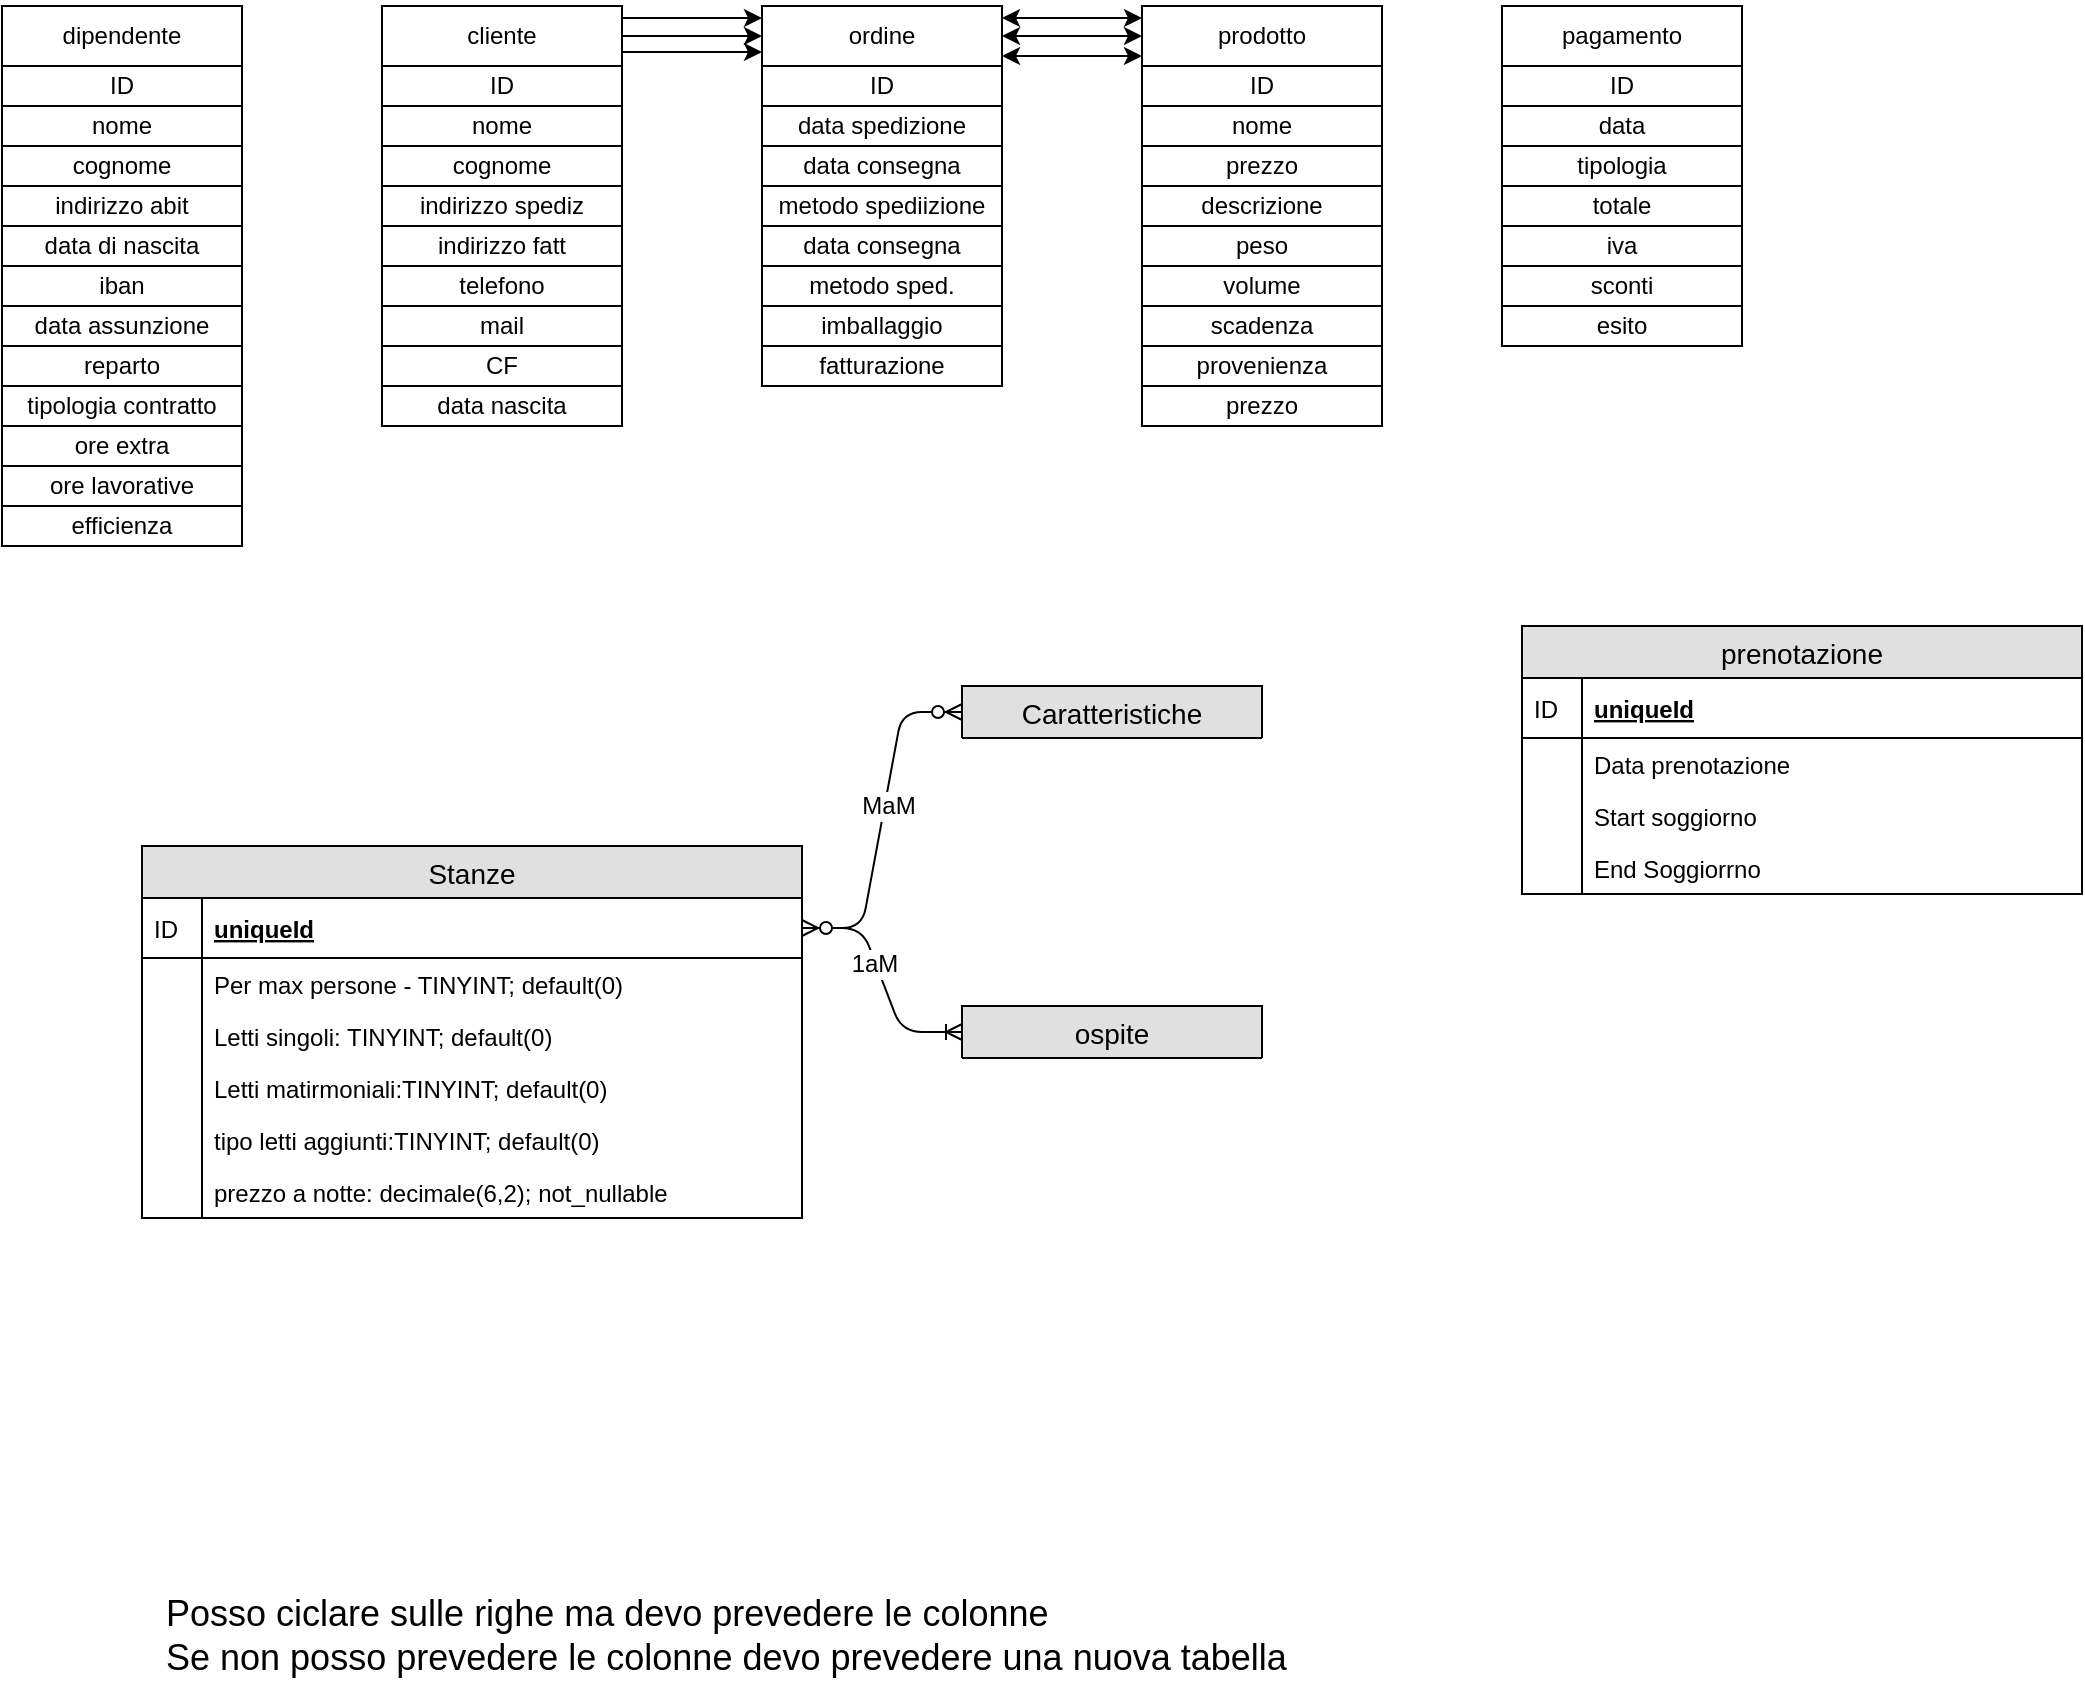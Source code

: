 <mxfile version="12.4.2" type="github" pages="1"><diagram id="B_G7BN0pg-eralU9Y7lQ" name="Page-1"><mxGraphModel dx="1426" dy="837" grid="1" gridSize="10" guides="1" tooltips="1" connect="1" arrows="1" fold="1" page="1" pageScale="1" pageWidth="1920" pageHeight="1200" math="0" shadow="0"><root><mxCell id="0"/><mxCell id="1" parent="0"/><mxCell id="duu10q1DUP-rFCEBtcsj-9" value="dipendente" style="rounded=0;whiteSpace=wrap;html=1;" vertex="1" parent="1"><mxGeometry x="40" y="40" width="120" height="30" as="geometry"/></mxCell><mxCell id="duu10q1DUP-rFCEBtcsj-48" value="ID" style="rounded=0;whiteSpace=wrap;html=1;" vertex="1" parent="1"><mxGeometry x="40" y="70" width="120" height="20" as="geometry"/></mxCell><mxCell id="duu10q1DUP-rFCEBtcsj-49" value="nome" style="rounded=0;whiteSpace=wrap;html=1;" vertex="1" parent="1"><mxGeometry x="40" y="90" width="120" height="20" as="geometry"/></mxCell><mxCell id="duu10q1DUP-rFCEBtcsj-50" value="cognome" style="rounded=0;whiteSpace=wrap;html=1;" vertex="1" parent="1"><mxGeometry x="40" y="110" width="120" height="20" as="geometry"/></mxCell><mxCell id="duu10q1DUP-rFCEBtcsj-51" value="indirizzo abit" style="rounded=0;whiteSpace=wrap;html=1;" vertex="1" parent="1"><mxGeometry x="40" y="130" width="120" height="20" as="geometry"/></mxCell><mxCell id="duu10q1DUP-rFCEBtcsj-54" value="ore extra" style="rounded=0;whiteSpace=wrap;html=1;" vertex="1" parent="1"><mxGeometry x="40" y="250" width="120" height="20" as="geometry"/></mxCell><mxCell id="duu10q1DUP-rFCEBtcsj-55" value="ore lavorative" style="rounded=0;whiteSpace=wrap;html=1;" vertex="1" parent="1"><mxGeometry x="40" y="270" width="120" height="20" as="geometry"/></mxCell><mxCell id="duu10q1DUP-rFCEBtcsj-56" value="data assunzione" style="rounded=0;whiteSpace=wrap;html=1;" vertex="1" parent="1"><mxGeometry x="40" y="190" width="120" height="20" as="geometry"/></mxCell><mxCell id="duu10q1DUP-rFCEBtcsj-58" value="data di nascita" style="rounded=0;whiteSpace=wrap;html=1;" vertex="1" parent="1"><mxGeometry x="40" y="150" width="120" height="20" as="geometry"/></mxCell><mxCell id="duu10q1DUP-rFCEBtcsj-85" value="reparto" style="rounded=0;whiteSpace=wrap;html=1;" vertex="1" parent="1"><mxGeometry x="40" y="210" width="120" height="20" as="geometry"/></mxCell><mxCell id="duu10q1DUP-rFCEBtcsj-86" value="efficienza" style="rounded=0;whiteSpace=wrap;html=1;" vertex="1" parent="1"><mxGeometry x="40" y="290" width="120" height="20" as="geometry"/></mxCell><mxCell id="duu10q1DUP-rFCEBtcsj-87" value="iban" style="rounded=0;whiteSpace=wrap;html=1;" vertex="1" parent="1"><mxGeometry x="40" y="170" width="120" height="20" as="geometry"/></mxCell><mxCell id="duu10q1DUP-rFCEBtcsj-88" value="tipologia contratto" style="rounded=0;whiteSpace=wrap;html=1;" vertex="1" parent="1"><mxGeometry x="40" y="230" width="120" height="20" as="geometry"/></mxCell><mxCell id="duu10q1DUP-rFCEBtcsj-92" value="" style="group" vertex="1" connectable="0" parent="1"><mxGeometry x="230" y="40" width="120" height="210" as="geometry"/></mxCell><mxCell id="duu10q1DUP-rFCEBtcsj-1" value="cliente" style="rounded=0;whiteSpace=wrap;html=1;" vertex="1" parent="duu10q1DUP-rFCEBtcsj-92"><mxGeometry width="120" height="30" as="geometry"/></mxCell><mxCell id="duu10q1DUP-rFCEBtcsj-10" value="ID" style="rounded=0;whiteSpace=wrap;html=1;" vertex="1" parent="duu10q1DUP-rFCEBtcsj-92"><mxGeometry y="30" width="120" height="20" as="geometry"/></mxCell><mxCell id="duu10q1DUP-rFCEBtcsj-17" value="nome" style="rounded=0;whiteSpace=wrap;html=1;" vertex="1" parent="duu10q1DUP-rFCEBtcsj-92"><mxGeometry y="50" width="120" height="20" as="geometry"/></mxCell><mxCell id="duu10q1DUP-rFCEBtcsj-18" value="cognome" style="rounded=0;whiteSpace=wrap;html=1;" vertex="1" parent="duu10q1DUP-rFCEBtcsj-92"><mxGeometry y="70" width="120" height="20" as="geometry"/></mxCell><mxCell id="duu10q1DUP-rFCEBtcsj-19" value="indirizzo fatt" style="rounded=0;whiteSpace=wrap;html=1;" vertex="1" parent="duu10q1DUP-rFCEBtcsj-92"><mxGeometry y="110" width="120" height="20" as="geometry"/></mxCell><mxCell id="duu10q1DUP-rFCEBtcsj-20" value="telefono" style="rounded=0;whiteSpace=wrap;html=1;" vertex="1" parent="duu10q1DUP-rFCEBtcsj-92"><mxGeometry y="130" width="120" height="20" as="geometry"/></mxCell><mxCell id="duu10q1DUP-rFCEBtcsj-21" value="mail" style="rounded=0;whiteSpace=wrap;html=1;" vertex="1" parent="duu10q1DUP-rFCEBtcsj-92"><mxGeometry y="150" width="120" height="20" as="geometry"/></mxCell><mxCell id="duu10q1DUP-rFCEBtcsj-22" value="CF" style="rounded=0;whiteSpace=wrap;html=1;" vertex="1" parent="duu10q1DUP-rFCEBtcsj-92"><mxGeometry y="170" width="120" height="20" as="geometry"/></mxCell><mxCell id="duu10q1DUP-rFCEBtcsj-23" value="data nascita" style="rounded=0;whiteSpace=wrap;html=1;" vertex="1" parent="duu10q1DUP-rFCEBtcsj-92"><mxGeometry y="190" width="120" height="20" as="geometry"/></mxCell><mxCell id="duu10q1DUP-rFCEBtcsj-40" value="indirizzo spediz" style="rounded=0;whiteSpace=wrap;html=1;" vertex="1" parent="duu10q1DUP-rFCEBtcsj-92"><mxGeometry y="90" width="120" height="20" as="geometry"/></mxCell><mxCell id="duu10q1DUP-rFCEBtcsj-94" value="" style="group" vertex="1" connectable="0" parent="1"><mxGeometry x="610" y="40" width="120" height="210" as="geometry"/></mxCell><mxCell id="duu10q1DUP-rFCEBtcsj-6" value="prodotto" style="rounded=0;whiteSpace=wrap;html=1;" vertex="1" parent="duu10q1DUP-rFCEBtcsj-94"><mxGeometry width="120" height="30" as="geometry"/></mxCell><mxCell id="duu10q1DUP-rFCEBtcsj-61" value="ID" style="rounded=0;whiteSpace=wrap;html=1;" vertex="1" parent="duu10q1DUP-rFCEBtcsj-94"><mxGeometry y="30" width="120" height="20" as="geometry"/></mxCell><mxCell id="duu10q1DUP-rFCEBtcsj-64" value="nome" style="rounded=0;whiteSpace=wrap;html=1;" vertex="1" parent="duu10q1DUP-rFCEBtcsj-94"><mxGeometry y="50" width="120" height="20" as="geometry"/></mxCell><mxCell id="duu10q1DUP-rFCEBtcsj-78" value="prezzo" style="rounded=0;whiteSpace=wrap;html=1;" vertex="1" parent="duu10q1DUP-rFCEBtcsj-94"><mxGeometry y="70" width="120" height="20" as="geometry"/></mxCell><mxCell id="duu10q1DUP-rFCEBtcsj-79" value="descrizione" style="rounded=0;whiteSpace=wrap;html=1;" vertex="1" parent="duu10q1DUP-rFCEBtcsj-94"><mxGeometry y="90" width="120" height="20" as="geometry"/></mxCell><mxCell id="duu10q1DUP-rFCEBtcsj-80" value="peso" style="rounded=0;whiteSpace=wrap;html=1;" vertex="1" parent="duu10q1DUP-rFCEBtcsj-94"><mxGeometry y="110" width="120" height="20" as="geometry"/></mxCell><mxCell id="duu10q1DUP-rFCEBtcsj-81" value="volume" style="rounded=0;whiteSpace=wrap;html=1;" vertex="1" parent="duu10q1DUP-rFCEBtcsj-94"><mxGeometry y="130" width="120" height="20" as="geometry"/></mxCell><mxCell id="duu10q1DUP-rFCEBtcsj-82" value="scadenza" style="rounded=0;whiteSpace=wrap;html=1;" vertex="1" parent="duu10q1DUP-rFCEBtcsj-94"><mxGeometry y="150" width="120" height="20" as="geometry"/></mxCell><mxCell id="duu10q1DUP-rFCEBtcsj-83" value="provenienza" style="rounded=0;whiteSpace=wrap;html=1;" vertex="1" parent="duu10q1DUP-rFCEBtcsj-94"><mxGeometry y="170" width="120" height="20" as="geometry"/></mxCell><mxCell id="duu10q1DUP-rFCEBtcsj-84" value="prezzo" style="rounded=0;whiteSpace=wrap;html=1;" vertex="1" parent="duu10q1DUP-rFCEBtcsj-94"><mxGeometry y="190" width="120" height="20" as="geometry"/></mxCell><mxCell id="duu10q1DUP-rFCEBtcsj-96" value="" style="group" vertex="1" connectable="0" parent="1"><mxGeometry x="790" y="40" width="120" height="170" as="geometry"/></mxCell><mxCell id="duu10q1DUP-rFCEBtcsj-95" value="" style="group" vertex="1" connectable="0" parent="duu10q1DUP-rFCEBtcsj-96"><mxGeometry width="120" height="170" as="geometry"/></mxCell><mxCell id="duu10q1DUP-rFCEBtcsj-5" value="pagamento" style="rounded=0;whiteSpace=wrap;html=1;" vertex="1" parent="duu10q1DUP-rFCEBtcsj-95"><mxGeometry width="120" height="30" as="geometry"/></mxCell><mxCell id="duu10q1DUP-rFCEBtcsj-66" value="ID" style="rounded=0;whiteSpace=wrap;html=1;" vertex="1" parent="duu10q1DUP-rFCEBtcsj-95"><mxGeometry y="30" width="120" height="20" as="geometry"/></mxCell><mxCell id="duu10q1DUP-rFCEBtcsj-67" value="data" style="rounded=0;whiteSpace=wrap;html=1;" vertex="1" parent="duu10q1DUP-rFCEBtcsj-95"><mxGeometry y="50" width="120" height="20" as="geometry"/></mxCell><mxCell id="duu10q1DUP-rFCEBtcsj-68" value="tipologia" style="rounded=0;whiteSpace=wrap;html=1;" vertex="1" parent="duu10q1DUP-rFCEBtcsj-95"><mxGeometry y="70" width="120" height="20" as="geometry"/></mxCell><mxCell id="duu10q1DUP-rFCEBtcsj-71" value="totale" style="rounded=0;whiteSpace=wrap;html=1;" vertex="1" parent="duu10q1DUP-rFCEBtcsj-95"><mxGeometry y="90" width="120" height="20" as="geometry"/></mxCell><mxCell id="duu10q1DUP-rFCEBtcsj-74" value="iva" style="rounded=0;whiteSpace=wrap;html=1;" vertex="1" parent="duu10q1DUP-rFCEBtcsj-95"><mxGeometry y="110" width="120" height="20" as="geometry"/></mxCell><mxCell id="duu10q1DUP-rFCEBtcsj-75" value="sconti" style="rounded=0;whiteSpace=wrap;html=1;" vertex="1" parent="duu10q1DUP-rFCEBtcsj-95"><mxGeometry y="130" width="120" height="20" as="geometry"/></mxCell><mxCell id="duu10q1DUP-rFCEBtcsj-77" value="esito" style="rounded=0;whiteSpace=wrap;html=1;" vertex="1" parent="duu10q1DUP-rFCEBtcsj-95"><mxGeometry y="150" width="120" height="20" as="geometry"/></mxCell><mxCell id="duu10q1DUP-rFCEBtcsj-98" value="" style="group" vertex="1" connectable="0" parent="1"><mxGeometry x="420" y="40" width="120" height="190" as="geometry"/></mxCell><mxCell id="duu10q1DUP-rFCEBtcsj-93" value="" style="group" vertex="1" connectable="0" parent="duu10q1DUP-rFCEBtcsj-98"><mxGeometry width="120" height="190" as="geometry"/></mxCell><mxCell id="duu10q1DUP-rFCEBtcsj-2" value="ordine" style="rounded=0;whiteSpace=wrap;html=1;" vertex="1" parent="duu10q1DUP-rFCEBtcsj-93"><mxGeometry width="120" height="30" as="geometry"/></mxCell><mxCell id="duu10q1DUP-rFCEBtcsj-32" value="ID" style="rounded=0;whiteSpace=wrap;html=1;" vertex="1" parent="duu10q1DUP-rFCEBtcsj-93"><mxGeometry y="30" width="120" height="20" as="geometry"/></mxCell><mxCell id="duu10q1DUP-rFCEBtcsj-33" value="data spedizione" style="rounded=0;whiteSpace=wrap;html=1;" vertex="1" parent="duu10q1DUP-rFCEBtcsj-93"><mxGeometry y="50" width="120" height="20" as="geometry"/></mxCell><mxCell id="duu10q1DUP-rFCEBtcsj-34" value="data consegna" style="rounded=0;whiteSpace=wrap;html=1;" vertex="1" parent="duu10q1DUP-rFCEBtcsj-93"><mxGeometry y="70" width="120" height="20" as="geometry"/></mxCell><mxCell id="duu10q1DUP-rFCEBtcsj-35" value="metodo spediizione" style="rounded=0;whiteSpace=wrap;html=1;" vertex="1" parent="duu10q1DUP-rFCEBtcsj-93"><mxGeometry y="90" width="120" height="20" as="geometry"/></mxCell><mxCell id="duu10q1DUP-rFCEBtcsj-36" value="data consegna" style="rounded=0;whiteSpace=wrap;html=1;" vertex="1" parent="duu10q1DUP-rFCEBtcsj-93"><mxGeometry y="110" width="120" height="20" as="geometry"/></mxCell><mxCell id="duu10q1DUP-rFCEBtcsj-37" value="metodo sped." style="rounded=0;whiteSpace=wrap;html=1;" vertex="1" parent="duu10q1DUP-rFCEBtcsj-93"><mxGeometry y="130" width="120" height="20" as="geometry"/></mxCell><mxCell id="duu10q1DUP-rFCEBtcsj-38" value="imballaggio" style="rounded=0;whiteSpace=wrap;html=1;" vertex="1" parent="duu10q1DUP-rFCEBtcsj-93"><mxGeometry y="150" width="120" height="20" as="geometry"/></mxCell><mxCell id="duu10q1DUP-rFCEBtcsj-39" value="fatturazione" style="rounded=0;whiteSpace=wrap;html=1;" vertex="1" parent="duu10q1DUP-rFCEBtcsj-93"><mxGeometry y="170" width="120" height="20" as="geometry"/></mxCell><mxCell id="duu10q1DUP-rFCEBtcsj-113" value="" style="edgeStyle=orthogonalEdgeStyle;rounded=0;orthogonalLoop=1;jettySize=auto;html=1;" edge="1" parent="1"><mxGeometry relative="1" as="geometry"><mxPoint x="350" y="63" as="sourcePoint"/><mxPoint x="420" y="63" as="targetPoint"/><Array as="points"><mxPoint x="380" y="63"/><mxPoint x="380" y="63"/></Array></mxGeometry></mxCell><mxCell id="duu10q1DUP-rFCEBtcsj-117" value="" style="edgeStyle=orthogonalEdgeStyle;rounded=0;orthogonalLoop=1;jettySize=auto;html=1;startArrow=none;startFill=0;" edge="1" parent="1"><mxGeometry relative="1" as="geometry"><mxPoint x="350" y="46" as="sourcePoint"/><mxPoint x="420" y="46" as="targetPoint"/></mxGeometry></mxCell><mxCell id="duu10q1DUP-rFCEBtcsj-118" value="" style="edgeStyle=orthogonalEdgeStyle;rounded=0;orthogonalLoop=1;jettySize=auto;html=1;startArrow=none;startFill=0;" edge="1" parent="1" source="duu10q1DUP-rFCEBtcsj-1" target="duu10q1DUP-rFCEBtcsj-2"><mxGeometry relative="1" as="geometry"/></mxCell><mxCell id="duu10q1DUP-rFCEBtcsj-121" value="" style="edgeStyle=orthogonalEdgeStyle;rounded=0;orthogonalLoop=1;jettySize=auto;html=1;startArrow=classic;startFill=1;" edge="1" parent="1"><mxGeometry relative="1" as="geometry"><mxPoint x="540" y="46" as="sourcePoint"/><mxPoint x="610" y="46" as="targetPoint"/></mxGeometry></mxCell><mxCell id="duu10q1DUP-rFCEBtcsj-122" value="" style="edgeStyle=orthogonalEdgeStyle;rounded=0;orthogonalLoop=1;jettySize=auto;html=1;startArrow=classic;startFill=1;" edge="1" parent="1"><mxGeometry relative="1" as="geometry"><mxPoint x="540" y="65" as="sourcePoint"/><mxPoint x="610" y="65" as="targetPoint"/></mxGeometry></mxCell><mxCell id="duu10q1DUP-rFCEBtcsj-123" value="" style="edgeStyle=orthogonalEdgeStyle;rounded=0;orthogonalLoop=1;jettySize=auto;html=1;startArrow=classic;startFill=1;" edge="1" parent="1" source="duu10q1DUP-rFCEBtcsj-2" target="duu10q1DUP-rFCEBtcsj-6"><mxGeometry relative="1" as="geometry"/></mxCell><mxCell id="duu10q1DUP-rFCEBtcsj-130" value="Stanze" style="swimlane;fontStyle=0;childLayout=stackLayout;horizontal=1;startSize=26;fillColor=#e0e0e0;horizontalStack=0;resizeParent=1;resizeParentMax=0;resizeLast=0;collapsible=1;marginBottom=0;swimlaneFillColor=#ffffff;align=center;fontSize=14;" vertex="1" parent="1"><mxGeometry x="110" y="460" width="330" height="186" as="geometry"><mxRectangle x="70" y="350" width="80" height="26" as="alternateBounds"/></mxGeometry></mxCell><mxCell id="duu10q1DUP-rFCEBtcsj-131" value="uniqueId" style="shape=partialRectangle;top=0;left=0;right=0;bottom=1;align=left;verticalAlign=middle;fillColor=none;spacingLeft=34;spacingRight=4;overflow=hidden;rotatable=0;points=[[0,0.5],[1,0.5]];portConstraint=eastwest;dropTarget=0;fontStyle=5;fontSize=12;" vertex="1" parent="duu10q1DUP-rFCEBtcsj-130"><mxGeometry y="26" width="330" height="30" as="geometry"/></mxCell><mxCell id="duu10q1DUP-rFCEBtcsj-132" value="ID" style="shape=partialRectangle;top=0;left=0;bottom=0;fillColor=none;align=left;verticalAlign=middle;spacingLeft=4;spacingRight=4;overflow=hidden;rotatable=0;points=[];portConstraint=eastwest;part=1;fontSize=12;" vertex="1" connectable="0" parent="duu10q1DUP-rFCEBtcsj-131"><mxGeometry width="30" height="30" as="geometry"/></mxCell><mxCell id="duu10q1DUP-rFCEBtcsj-133" value="Per max persone - TINYINT; default(0)" style="shape=partialRectangle;top=0;left=0;right=0;bottom=0;align=left;verticalAlign=top;fillColor=none;spacingLeft=34;spacingRight=4;overflow=hidden;rotatable=0;points=[[0,0.5],[1,0.5]];portConstraint=eastwest;dropTarget=0;fontSize=12;" vertex="1" parent="duu10q1DUP-rFCEBtcsj-130"><mxGeometry y="56" width="330" height="26" as="geometry"/></mxCell><mxCell id="duu10q1DUP-rFCEBtcsj-134" value="" style="shape=partialRectangle;top=0;left=0;bottom=0;fillColor=none;align=left;verticalAlign=top;spacingLeft=4;spacingRight=4;overflow=hidden;rotatable=0;points=[];portConstraint=eastwest;part=1;fontSize=12;" vertex="1" connectable="0" parent="duu10q1DUP-rFCEBtcsj-133"><mxGeometry width="30" height="26" as="geometry"/></mxCell><mxCell id="duu10q1DUP-rFCEBtcsj-135" value="Letti singoli: TINYINT; default(0)" style="shape=partialRectangle;top=0;left=0;right=0;bottom=0;align=left;verticalAlign=top;fillColor=none;spacingLeft=34;spacingRight=4;overflow=hidden;rotatable=0;points=[[0,0.5],[1,0.5]];portConstraint=eastwest;dropTarget=0;fontSize=12;" vertex="1" parent="duu10q1DUP-rFCEBtcsj-130"><mxGeometry y="82" width="330" height="26" as="geometry"/></mxCell><mxCell id="duu10q1DUP-rFCEBtcsj-136" value="" style="shape=partialRectangle;top=0;left=0;bottom=0;fillColor=none;align=left;verticalAlign=top;spacingLeft=4;spacingRight=4;overflow=hidden;rotatable=0;points=[];portConstraint=eastwest;part=1;fontSize=12;" vertex="1" connectable="0" parent="duu10q1DUP-rFCEBtcsj-135"><mxGeometry width="30" height="26" as="geometry"/></mxCell><mxCell id="duu10q1DUP-rFCEBtcsj-137" value="Letti matirmoniali:TINYINT; default(0)" style="shape=partialRectangle;top=0;left=0;right=0;bottom=0;align=left;verticalAlign=top;fillColor=none;spacingLeft=34;spacingRight=4;overflow=hidden;rotatable=0;points=[[0,0.5],[1,0.5]];portConstraint=eastwest;dropTarget=0;fontSize=12;" vertex="1" parent="duu10q1DUP-rFCEBtcsj-130"><mxGeometry y="108" width="330" height="26" as="geometry"/></mxCell><mxCell id="duu10q1DUP-rFCEBtcsj-138" value="" style="shape=partialRectangle;top=0;left=0;bottom=0;fillColor=none;align=left;verticalAlign=top;spacingLeft=4;spacingRight=4;overflow=hidden;rotatable=0;points=[];portConstraint=eastwest;part=1;fontSize=12;" vertex="1" connectable="0" parent="duu10q1DUP-rFCEBtcsj-137"><mxGeometry width="30" height="26" as="geometry"/></mxCell><mxCell id="duu10q1DUP-rFCEBtcsj-145" value="tipo letti aggiunti:TINYINT; default(0)" style="shape=partialRectangle;top=0;left=0;right=0;bottom=0;align=left;verticalAlign=top;fillColor=none;spacingLeft=34;spacingRight=4;overflow=hidden;rotatable=0;points=[[0,0.5],[1,0.5]];portConstraint=eastwest;dropTarget=0;fontSize=12;" vertex="1" parent="duu10q1DUP-rFCEBtcsj-130"><mxGeometry y="134" width="330" height="26" as="geometry"/></mxCell><mxCell id="duu10q1DUP-rFCEBtcsj-146" value="" style="shape=partialRectangle;top=0;left=0;bottom=0;fillColor=none;align=left;verticalAlign=top;spacingLeft=4;spacingRight=4;overflow=hidden;rotatable=0;points=[];portConstraint=eastwest;part=1;fontSize=12;" vertex="1" connectable="0" parent="duu10q1DUP-rFCEBtcsj-145"><mxGeometry width="30" height="26" as="geometry"/></mxCell><mxCell id="duu10q1DUP-rFCEBtcsj-147" value="prezzo a notte: decimale(6,2); not_nullable" style="shape=partialRectangle;top=0;left=0;right=0;bottom=0;align=left;verticalAlign=top;fillColor=none;spacingLeft=34;spacingRight=4;overflow=hidden;rotatable=0;points=[[0,0.5],[1,0.5]];portConstraint=eastwest;dropTarget=0;fontSize=12;" vertex="1" parent="duu10q1DUP-rFCEBtcsj-130"><mxGeometry y="160" width="330" height="26" as="geometry"/></mxCell><mxCell id="duu10q1DUP-rFCEBtcsj-148" value="" style="shape=partialRectangle;top=0;left=0;bottom=0;fillColor=none;align=left;verticalAlign=top;spacingLeft=4;spacingRight=4;overflow=hidden;rotatable=0;points=[];portConstraint=eastwest;part=1;fontSize=12;" vertex="1" connectable="0" parent="duu10q1DUP-rFCEBtcsj-147"><mxGeometry width="30" height="26" as="geometry"/></mxCell><mxCell id="duu10q1DUP-rFCEBtcsj-177" value="ospite" style="swimlane;fontStyle=0;childLayout=stackLayout;horizontal=1;startSize=26;fillColor=#e0e0e0;horizontalStack=0;resizeParent=1;resizeParentMax=0;resizeLast=0;collapsible=1;marginBottom=0;swimlaneFillColor=#ffffff;align=center;fontSize=14;" vertex="1" collapsed="1" parent="1"><mxGeometry x="520" y="540" width="150" height="26" as="geometry"><mxRectangle x="520" y="470" width="160" height="420" as="alternateBounds"/></mxGeometry></mxCell><mxCell id="duu10q1DUP-rFCEBtcsj-178" value="uniqueId" style="shape=partialRectangle;top=0;left=0;right=0;bottom=1;align=left;verticalAlign=middle;fillColor=none;spacingLeft=34;spacingRight=4;overflow=hidden;rotatable=0;points=[[0,0.5],[1,0.5]];portConstraint=eastwest;dropTarget=0;fontStyle=5;fontSize=12;" vertex="1" parent="duu10q1DUP-rFCEBtcsj-177"><mxGeometry y="26" width="150" height="30" as="geometry"/></mxCell><mxCell id="duu10q1DUP-rFCEBtcsj-179" value="ID" style="shape=partialRectangle;top=0;left=0;bottom=0;fillColor=none;align=left;verticalAlign=middle;spacingLeft=4;spacingRight=4;overflow=hidden;rotatable=0;points=[];portConstraint=eastwest;part=1;fontSize=12;" vertex="1" connectable="0" parent="duu10q1DUP-rFCEBtcsj-178"><mxGeometry width="30" height="30" as="geometry"/></mxCell><mxCell id="duu10q1DUP-rFCEBtcsj-180" value="Nome" style="shape=partialRectangle;top=0;left=0;right=0;bottom=0;align=left;verticalAlign=top;fillColor=none;spacingLeft=34;spacingRight=4;overflow=hidden;rotatable=0;points=[[0,0.5],[1,0.5]];portConstraint=eastwest;dropTarget=0;fontSize=12;" vertex="1" parent="duu10q1DUP-rFCEBtcsj-177"><mxGeometry y="56" width="150" height="26" as="geometry"/></mxCell><mxCell id="duu10q1DUP-rFCEBtcsj-181" value="" style="shape=partialRectangle;top=0;left=0;bottom=0;fillColor=none;align=left;verticalAlign=top;spacingLeft=4;spacingRight=4;overflow=hidden;rotatable=0;points=[];portConstraint=eastwest;part=1;fontSize=12;" vertex="1" connectable="0" parent="duu10q1DUP-rFCEBtcsj-180"><mxGeometry width="30" height="26" as="geometry"/></mxCell><mxCell id="duu10q1DUP-rFCEBtcsj-182" value="Cognome" style="shape=partialRectangle;top=0;left=0;right=0;bottom=0;align=left;verticalAlign=top;fillColor=none;spacingLeft=34;spacingRight=4;overflow=hidden;rotatable=0;points=[[0,0.5],[1,0.5]];portConstraint=eastwest;dropTarget=0;fontSize=12;" vertex="1" parent="duu10q1DUP-rFCEBtcsj-177"><mxGeometry y="82" width="150" height="26" as="geometry"/></mxCell><mxCell id="duu10q1DUP-rFCEBtcsj-183" value="" style="shape=partialRectangle;top=0;left=0;bottom=0;fillColor=none;align=left;verticalAlign=top;spacingLeft=4;spacingRight=4;overflow=hidden;rotatable=0;points=[];portConstraint=eastwest;part=1;fontSize=12;" vertex="1" connectable="0" parent="duu10q1DUP-rFCEBtcsj-182"><mxGeometry width="30" height="26" as="geometry"/></mxCell><mxCell id="duu10q1DUP-rFCEBtcsj-184" value="CF" style="shape=partialRectangle;top=0;left=0;right=0;bottom=0;align=left;verticalAlign=top;fillColor=none;spacingLeft=34;spacingRight=4;overflow=hidden;rotatable=0;points=[[0,0.5],[1,0.5]];portConstraint=eastwest;dropTarget=0;fontSize=12;" vertex="1" parent="duu10q1DUP-rFCEBtcsj-177"><mxGeometry y="108" width="150" height="26" as="geometry"/></mxCell><mxCell id="duu10q1DUP-rFCEBtcsj-185" value="" style="shape=partialRectangle;top=0;left=0;bottom=0;fillColor=none;align=left;verticalAlign=top;spacingLeft=4;spacingRight=4;overflow=hidden;rotatable=0;points=[];portConstraint=eastwest;part=1;fontSize=12;" vertex="1" connectable="0" parent="duu10q1DUP-rFCEBtcsj-184"><mxGeometry width="30" height="26" as="geometry"/></mxCell><mxCell id="duu10q1DUP-rFCEBtcsj-186" value="telefono" style="shape=partialRectangle;top=0;left=0;right=0;bottom=0;align=left;verticalAlign=top;fillColor=none;spacingLeft=34;spacingRight=4;overflow=hidden;rotatable=0;points=[[0,0.5],[1,0.5]];portConstraint=eastwest;dropTarget=0;fontSize=12;" vertex="1" parent="duu10q1DUP-rFCEBtcsj-177"><mxGeometry y="134" width="150" height="26" as="geometry"/></mxCell><mxCell id="duu10q1DUP-rFCEBtcsj-187" value="" style="shape=partialRectangle;top=0;left=0;bottom=0;fillColor=none;align=left;verticalAlign=top;spacingLeft=4;spacingRight=4;overflow=hidden;rotatable=0;points=[];portConstraint=eastwest;part=1;fontSize=12;" vertex="1" connectable="0" parent="duu10q1DUP-rFCEBtcsj-186"><mxGeometry width="30" height="26" as="geometry"/></mxCell><mxCell id="duu10q1DUP-rFCEBtcsj-188" value="prezzo a notte" style="shape=partialRectangle;top=0;left=0;right=0;bottom=0;align=left;verticalAlign=top;fillColor=none;spacingLeft=34;spacingRight=4;overflow=hidden;rotatable=0;points=[[0,0.5],[1,0.5]];portConstraint=eastwest;dropTarget=0;fontSize=12;" vertex="1" parent="duu10q1DUP-rFCEBtcsj-177"><mxGeometry y="160" width="150" height="26" as="geometry"/></mxCell><mxCell id="duu10q1DUP-rFCEBtcsj-189" value="" style="shape=partialRectangle;top=0;left=0;bottom=0;fillColor=none;align=left;verticalAlign=top;spacingLeft=4;spacingRight=4;overflow=hidden;rotatable=0;points=[];portConstraint=eastwest;part=1;fontSize=12;" vertex="1" connectable="0" parent="duu10q1DUP-rFCEBtcsj-188"><mxGeometry width="30" height="26" as="geometry"/></mxCell><mxCell id="duu10q1DUP-rFCEBtcsj-196" value="wifi" style="shape=partialRectangle;top=0;left=0;right=0;bottom=0;align=left;verticalAlign=top;fillColor=none;spacingLeft=34;spacingRight=4;overflow=hidden;rotatable=0;points=[[0,0.5],[1,0.5]];portConstraint=eastwest;dropTarget=0;fontSize=12;" vertex="1" parent="duu10q1DUP-rFCEBtcsj-177"><mxGeometry y="186" width="150" height="26" as="geometry"/></mxCell><mxCell id="duu10q1DUP-rFCEBtcsj-197" value="" style="shape=partialRectangle;top=0;left=0;bottom=0;fillColor=none;align=left;verticalAlign=top;spacingLeft=4;spacingRight=4;overflow=hidden;rotatable=0;points=[];portConstraint=eastwest;part=1;fontSize=12;" vertex="1" connectable="0" parent="duu10q1DUP-rFCEBtcsj-196"><mxGeometry width="30" height="26" as="geometry"/></mxCell><mxCell id="duu10q1DUP-rFCEBtcsj-198" value="row 3" style="shape=partialRectangle;top=0;left=0;right=0;bottom=0;align=left;verticalAlign=top;fillColor=none;spacingLeft=34;spacingRight=4;overflow=hidden;rotatable=0;points=[[0,0.5],[1,0.5]];portConstraint=eastwest;dropTarget=0;fontSize=12;" vertex="1" parent="duu10q1DUP-rFCEBtcsj-177"><mxGeometry y="212" width="150" height="26" as="geometry"/></mxCell><mxCell id="duu10q1DUP-rFCEBtcsj-199" value="" style="shape=partialRectangle;top=0;left=0;bottom=0;fillColor=none;align=left;verticalAlign=top;spacingLeft=4;spacingRight=4;overflow=hidden;rotatable=0;points=[];portConstraint=eastwest;part=1;fontSize=12;" vertex="1" connectable="0" parent="duu10q1DUP-rFCEBtcsj-198"><mxGeometry width="30" height="26" as="geometry"/></mxCell><mxCell id="duu10q1DUP-rFCEBtcsj-200" value="disponibilità" style="shape=partialRectangle;top=0;left=0;right=0;bottom=0;align=left;verticalAlign=top;fillColor=none;spacingLeft=34;spacingRight=4;overflow=hidden;rotatable=0;points=[[0,0.5],[1,0.5]];portConstraint=eastwest;dropTarget=0;fontSize=12;" vertex="1" parent="duu10q1DUP-rFCEBtcsj-177"><mxGeometry y="238" width="150" height="26" as="geometry"/></mxCell><mxCell id="duu10q1DUP-rFCEBtcsj-201" value="" style="shape=partialRectangle;top=0;left=0;bottom=0;fillColor=none;align=left;verticalAlign=top;spacingLeft=4;spacingRight=4;overflow=hidden;rotatable=0;points=[];portConstraint=eastwest;part=1;fontSize=12;" vertex="1" connectable="0" parent="duu10q1DUP-rFCEBtcsj-200"><mxGeometry width="30" height="26" as="geometry"/></mxCell><mxCell id="duu10q1DUP-rFCEBtcsj-202" value="animali ammessi" style="shape=partialRectangle;top=0;left=0;right=0;bottom=0;align=left;verticalAlign=top;fillColor=none;spacingLeft=34;spacingRight=4;overflow=hidden;rotatable=0;points=[[0,0.5],[1,0.5]];portConstraint=eastwest;dropTarget=0;fontSize=12;" vertex="1" parent="duu10q1DUP-rFCEBtcsj-177"><mxGeometry y="264" width="150" height="26" as="geometry"/></mxCell><mxCell id="duu10q1DUP-rFCEBtcsj-203" value="" style="shape=partialRectangle;top=0;left=0;bottom=0;fillColor=none;align=left;verticalAlign=top;spacingLeft=4;spacingRight=4;overflow=hidden;rotatable=0;points=[];portConstraint=eastwest;part=1;fontSize=12;" vertex="1" connectable="0" parent="duu10q1DUP-rFCEBtcsj-202"><mxGeometry width="30" height="26" as="geometry"/></mxCell><mxCell id="duu10q1DUP-rFCEBtcsj-204" value="lavatirce" style="shape=partialRectangle;top=0;left=0;right=0;bottom=0;align=left;verticalAlign=top;fillColor=none;spacingLeft=34;spacingRight=4;overflow=hidden;rotatable=0;points=[[0,0.5],[1,0.5]];portConstraint=eastwest;dropTarget=0;fontSize=12;" vertex="1" parent="duu10q1DUP-rFCEBtcsj-177"><mxGeometry y="290" width="150" height="26" as="geometry"/></mxCell><mxCell id="duu10q1DUP-rFCEBtcsj-205" value="" style="shape=partialRectangle;top=0;left=0;bottom=0;fillColor=none;align=left;verticalAlign=top;spacingLeft=4;spacingRight=4;overflow=hidden;rotatable=0;points=[];portConstraint=eastwest;part=1;fontSize=12;" vertex="1" connectable="0" parent="duu10q1DUP-rFCEBtcsj-204"><mxGeometry width="30" height="26" as="geometry"/></mxCell><mxCell id="duu10q1DUP-rFCEBtcsj-206" value="servizi pulizie" style="shape=partialRectangle;top=0;left=0;right=0;bottom=0;align=left;verticalAlign=top;fillColor=none;spacingLeft=34;spacingRight=4;overflow=hidden;rotatable=0;points=[[0,0.5],[1,0.5]];portConstraint=eastwest;dropTarget=0;fontSize=12;" vertex="1" parent="duu10q1DUP-rFCEBtcsj-177"><mxGeometry y="316" width="150" height="26" as="geometry"/></mxCell><mxCell id="duu10q1DUP-rFCEBtcsj-207" value="" style="shape=partialRectangle;top=0;left=0;bottom=0;fillColor=none;align=left;verticalAlign=top;spacingLeft=4;spacingRight=4;overflow=hidden;rotatable=0;points=[];portConstraint=eastwest;part=1;fontSize=12;" vertex="1" connectable="0" parent="duu10q1DUP-rFCEBtcsj-206"><mxGeometry width="30" height="26" as="geometry"/></mxCell><mxCell id="duu10q1DUP-rFCEBtcsj-208" value="Dal centro" style="shape=partialRectangle;top=0;left=0;right=0;bottom=0;align=left;verticalAlign=top;fillColor=none;spacingLeft=34;spacingRight=4;overflow=hidden;rotatable=0;points=[[0,0.5],[1,0.5]];portConstraint=eastwest;dropTarget=0;fontSize=12;" vertex="1" parent="duu10q1DUP-rFCEBtcsj-177"><mxGeometry y="342" width="150" height="26" as="geometry"/></mxCell><mxCell id="duu10q1DUP-rFCEBtcsj-209" value="" style="shape=partialRectangle;top=0;left=0;bottom=0;fillColor=none;align=left;verticalAlign=top;spacingLeft=4;spacingRight=4;overflow=hidden;rotatable=0;points=[];portConstraint=eastwest;part=1;fontSize=12;" vertex="1" connectable="0" parent="duu10q1DUP-rFCEBtcsj-208"><mxGeometry width="30" height="26" as="geometry"/></mxCell><mxCell id="duu10q1DUP-rFCEBtcsj-210" value="servizi in zona" style="shape=partialRectangle;top=0;left=0;right=0;bottom=0;align=left;verticalAlign=top;fillColor=none;spacingLeft=34;spacingRight=4;overflow=hidden;rotatable=0;points=[[0,0.5],[1,0.5]];portConstraint=eastwest;dropTarget=0;fontSize=12;" vertex="1" parent="duu10q1DUP-rFCEBtcsj-177"><mxGeometry y="368" width="150" height="26" as="geometry"/></mxCell><mxCell id="duu10q1DUP-rFCEBtcsj-211" value="" style="shape=partialRectangle;top=0;left=0;bottom=0;fillColor=none;align=left;verticalAlign=top;spacingLeft=4;spacingRight=4;overflow=hidden;rotatable=0;points=[];portConstraint=eastwest;part=1;fontSize=12;" vertex="1" connectable="0" parent="duu10q1DUP-rFCEBtcsj-210"><mxGeometry width="30" height="26" as="geometry"/></mxCell><mxCell id="duu10q1DUP-rFCEBtcsj-244" value="ID_STANZA" style="shape=partialRectangle;top=0;left=0;right=0;bottom=0;align=left;verticalAlign=top;fillColor=none;spacingLeft=34;spacingRight=4;overflow=hidden;rotatable=0;points=[[0,0.5],[1,0.5]];portConstraint=eastwest;dropTarget=0;fontSize=12;" vertex="1" parent="duu10q1DUP-rFCEBtcsj-177"><mxGeometry y="394" width="150" height="26" as="geometry"/></mxCell><mxCell id="duu10q1DUP-rFCEBtcsj-245" value="FK" style="shape=partialRectangle;top=0;left=0;bottom=0;fillColor=none;align=left;verticalAlign=top;spacingLeft=4;spacingRight=4;overflow=hidden;rotatable=0;points=[];portConstraint=eastwest;part=1;fontSize=12;" vertex="1" connectable="0" parent="duu10q1DUP-rFCEBtcsj-244"><mxGeometry width="30" height="26" as="geometry"/></mxCell><mxCell id="duu10q1DUP-rFCEBtcsj-215" value="prenotazione" style="swimlane;fontStyle=0;childLayout=stackLayout;horizontal=1;startSize=26;fillColor=#e0e0e0;horizontalStack=0;resizeParent=1;resizeParentMax=0;resizeLast=0;collapsible=1;marginBottom=0;swimlaneFillColor=#ffffff;align=center;fontSize=14;" vertex="1" parent="1"><mxGeometry x="800" y="350" width="280" height="134" as="geometry"><mxRectangle x="70" y="350" width="80" height="26" as="alternateBounds"/></mxGeometry></mxCell><mxCell id="duu10q1DUP-rFCEBtcsj-216" value="uniqueId" style="shape=partialRectangle;top=0;left=0;right=0;bottom=1;align=left;verticalAlign=middle;fillColor=none;spacingLeft=34;spacingRight=4;overflow=hidden;rotatable=0;points=[[0,0.5],[1,0.5]];portConstraint=eastwest;dropTarget=0;fontStyle=5;fontSize=12;" vertex="1" parent="duu10q1DUP-rFCEBtcsj-215"><mxGeometry y="26" width="280" height="30" as="geometry"/></mxCell><mxCell id="duu10q1DUP-rFCEBtcsj-217" value="ID" style="shape=partialRectangle;top=0;left=0;bottom=0;fillColor=none;align=left;verticalAlign=middle;spacingLeft=4;spacingRight=4;overflow=hidden;rotatable=0;points=[];portConstraint=eastwest;part=1;fontSize=12;" vertex="1" connectable="0" parent="duu10q1DUP-rFCEBtcsj-216"><mxGeometry width="30" height="30" as="geometry"/></mxCell><mxCell id="duu10q1DUP-rFCEBtcsj-218" value="Data prenotazione" style="shape=partialRectangle;top=0;left=0;right=0;bottom=0;align=left;verticalAlign=top;fillColor=none;spacingLeft=34;spacingRight=4;overflow=hidden;rotatable=0;points=[[0,0.5],[1,0.5]];portConstraint=eastwest;dropTarget=0;fontSize=12;" vertex="1" parent="duu10q1DUP-rFCEBtcsj-215"><mxGeometry y="56" width="280" height="26" as="geometry"/></mxCell><mxCell id="duu10q1DUP-rFCEBtcsj-219" value="" style="shape=partialRectangle;top=0;left=0;bottom=0;fillColor=none;align=left;verticalAlign=top;spacingLeft=4;spacingRight=4;overflow=hidden;rotatable=0;points=[];portConstraint=eastwest;part=1;fontSize=12;" vertex="1" connectable="0" parent="duu10q1DUP-rFCEBtcsj-218"><mxGeometry width="30" height="26" as="geometry"/></mxCell><mxCell id="duu10q1DUP-rFCEBtcsj-220" value="Start soggiorno" style="shape=partialRectangle;top=0;left=0;right=0;bottom=0;align=left;verticalAlign=top;fillColor=none;spacingLeft=34;spacingRight=4;overflow=hidden;rotatable=0;points=[[0,0.5],[1,0.5]];portConstraint=eastwest;dropTarget=0;fontSize=12;" vertex="1" parent="duu10q1DUP-rFCEBtcsj-215"><mxGeometry y="82" width="280" height="26" as="geometry"/></mxCell><mxCell id="duu10q1DUP-rFCEBtcsj-221" value="" style="shape=partialRectangle;top=0;left=0;bottom=0;fillColor=none;align=left;verticalAlign=top;spacingLeft=4;spacingRight=4;overflow=hidden;rotatable=0;points=[];portConstraint=eastwest;part=1;fontSize=12;" vertex="1" connectable="0" parent="duu10q1DUP-rFCEBtcsj-220"><mxGeometry width="30" height="26" as="geometry"/></mxCell><mxCell id="duu10q1DUP-rFCEBtcsj-222" value="End Soggiorrno" style="shape=partialRectangle;top=0;left=0;right=0;bottom=0;align=left;verticalAlign=top;fillColor=none;spacingLeft=34;spacingRight=4;overflow=hidden;rotatable=0;points=[[0,0.5],[1,0.5]];portConstraint=eastwest;dropTarget=0;fontSize=12;" vertex="1" parent="duu10q1DUP-rFCEBtcsj-215"><mxGeometry y="108" width="280" height="26" as="geometry"/></mxCell><mxCell id="duu10q1DUP-rFCEBtcsj-223" value="" style="shape=partialRectangle;top=0;left=0;bottom=0;fillColor=none;align=left;verticalAlign=top;spacingLeft=4;spacingRight=4;overflow=hidden;rotatable=0;points=[];portConstraint=eastwest;part=1;fontSize=12;" vertex="1" connectable="0" parent="duu10q1DUP-rFCEBtcsj-222"><mxGeometry width="30" height="26" as="geometry"/></mxCell><mxCell id="duu10q1DUP-rFCEBtcsj-246" value="" style="edgeStyle=entityRelationEdgeStyle;fontSize=12;html=1;endArrow=ERoneToMany;entryX=0;entryY=0.5;entryDx=0;entryDy=0;" edge="1" parent="1" source="duu10q1DUP-rFCEBtcsj-131" target="duu10q1DUP-rFCEBtcsj-244"><mxGeometry width="100" height="100" relative="1" as="geometry"><mxPoint x="40" y="940" as="sourcePoint"/><mxPoint x="140" y="840" as="targetPoint"/></mxGeometry></mxCell><mxCell id="duu10q1DUP-rFCEBtcsj-288" value="1aM" style="text;html=1;align=center;verticalAlign=middle;resizable=0;points=[];;labelBackgroundColor=#ffffff;" vertex="1" connectable="0" parent="duu10q1DUP-rFCEBtcsj-246"><mxGeometry x="-0.165" y="-1" relative="1" as="geometry"><mxPoint as="offset"/></mxGeometry></mxCell><mxCell id="duu10q1DUP-rFCEBtcsj-247" value="Caratteristiche" style="swimlane;fontStyle=0;childLayout=stackLayout;horizontal=1;startSize=26;fillColor=#e0e0e0;horizontalStack=0;resizeParent=1;resizeParentMax=0;resizeLast=0;collapsible=1;marginBottom=0;swimlaneFillColor=#ffffff;align=center;fontSize=14;" vertex="1" collapsed="1" parent="1"><mxGeometry x="520" y="380" width="150" height="26" as="geometry"><mxRectangle x="100" y="590" width="260" height="498" as="alternateBounds"/></mxGeometry></mxCell><mxCell id="duu10q1DUP-rFCEBtcsj-248" value="uniqueId" style="shape=partialRectangle;top=0;left=0;right=0;bottom=1;align=left;verticalAlign=middle;fillColor=none;spacingLeft=34;spacingRight=4;overflow=hidden;rotatable=0;points=[[0,0.5],[1,0.5]];portConstraint=eastwest;dropTarget=0;fontStyle=5;fontSize=12;" vertex="1" parent="duu10q1DUP-rFCEBtcsj-247"><mxGeometry y="26" width="150" height="30" as="geometry"/></mxCell><mxCell id="duu10q1DUP-rFCEBtcsj-249" value="ID" style="shape=partialRectangle;top=0;left=0;bottom=0;fillColor=none;align=left;verticalAlign=middle;spacingLeft=4;spacingRight=4;overflow=hidden;rotatable=0;points=[];portConstraint=eastwest;part=1;fontSize=12;" vertex="1" connectable="0" parent="duu10q1DUP-rFCEBtcsj-248"><mxGeometry width="30" height="30" as="geometry"/></mxCell><mxCell id="duu10q1DUP-rFCEBtcsj-250" value="Per max persone - TINYINT; default(0)" style="shape=partialRectangle;top=0;left=0;right=0;bottom=0;align=left;verticalAlign=top;fillColor=none;spacingLeft=34;spacingRight=4;overflow=hidden;rotatable=0;points=[[0,0.5],[1,0.5]];portConstraint=eastwest;dropTarget=0;fontSize=12;" vertex="1" parent="duu10q1DUP-rFCEBtcsj-247"><mxGeometry y="56" width="150" height="26" as="geometry"/></mxCell><mxCell id="duu10q1DUP-rFCEBtcsj-251" value="" style="shape=partialRectangle;top=0;left=0;bottom=0;fillColor=none;align=left;verticalAlign=top;spacingLeft=4;spacingRight=4;overflow=hidden;rotatable=0;points=[];portConstraint=eastwest;part=1;fontSize=12;" vertex="1" connectable="0" parent="duu10q1DUP-rFCEBtcsj-250"><mxGeometry width="30" height="26" as="geometry"/></mxCell><mxCell id="duu10q1DUP-rFCEBtcsj-252" value="Letti singoli: TINYINT; default(0)" style="shape=partialRectangle;top=0;left=0;right=0;bottom=0;align=left;verticalAlign=top;fillColor=none;spacingLeft=34;spacingRight=4;overflow=hidden;rotatable=0;points=[[0,0.5],[1,0.5]];portConstraint=eastwest;dropTarget=0;fontSize=12;" vertex="1" parent="duu10q1DUP-rFCEBtcsj-247"><mxGeometry y="82" width="150" height="26" as="geometry"/></mxCell><mxCell id="duu10q1DUP-rFCEBtcsj-253" value="" style="shape=partialRectangle;top=0;left=0;bottom=0;fillColor=none;align=left;verticalAlign=top;spacingLeft=4;spacingRight=4;overflow=hidden;rotatable=0;points=[];portConstraint=eastwest;part=1;fontSize=12;" vertex="1" connectable="0" parent="duu10q1DUP-rFCEBtcsj-252"><mxGeometry width="30" height="26" as="geometry"/></mxCell><mxCell id="duu10q1DUP-rFCEBtcsj-254" value="Letti matirmoniali:TINYINT; default(0)" style="shape=partialRectangle;top=0;left=0;right=0;bottom=0;align=left;verticalAlign=top;fillColor=none;spacingLeft=34;spacingRight=4;overflow=hidden;rotatable=0;points=[[0,0.5],[1,0.5]];portConstraint=eastwest;dropTarget=0;fontSize=12;" vertex="1" parent="duu10q1DUP-rFCEBtcsj-247"><mxGeometry y="108" width="150" height="26" as="geometry"/></mxCell><mxCell id="duu10q1DUP-rFCEBtcsj-255" value="" style="shape=partialRectangle;top=0;left=0;bottom=0;fillColor=none;align=left;verticalAlign=top;spacingLeft=4;spacingRight=4;overflow=hidden;rotatable=0;points=[];portConstraint=eastwest;part=1;fontSize=12;" vertex="1" connectable="0" parent="duu10q1DUP-rFCEBtcsj-254"><mxGeometry width="30" height="26" as="geometry"/></mxCell><mxCell id="duu10q1DUP-rFCEBtcsj-256" value="tipo letti aggiunti:TINYINT; default(0)" style="shape=partialRectangle;top=0;left=0;right=0;bottom=0;align=left;verticalAlign=top;fillColor=none;spacingLeft=34;spacingRight=4;overflow=hidden;rotatable=0;points=[[0,0.5],[1,0.5]];portConstraint=eastwest;dropTarget=0;fontSize=12;" vertex="1" parent="duu10q1DUP-rFCEBtcsj-247"><mxGeometry y="134" width="150" height="26" as="geometry"/></mxCell><mxCell id="duu10q1DUP-rFCEBtcsj-257" value="" style="shape=partialRectangle;top=0;left=0;bottom=0;fillColor=none;align=left;verticalAlign=top;spacingLeft=4;spacingRight=4;overflow=hidden;rotatable=0;points=[];portConstraint=eastwest;part=1;fontSize=12;" vertex="1" connectable="0" parent="duu10q1DUP-rFCEBtcsj-256"><mxGeometry width="30" height="26" as="geometry"/></mxCell><mxCell id="duu10q1DUP-rFCEBtcsj-258" value="prezzo a notte: decimale(6,2); not_nullable" style="shape=partialRectangle;top=0;left=0;right=0;bottom=0;align=left;verticalAlign=top;fillColor=none;spacingLeft=34;spacingRight=4;overflow=hidden;rotatable=0;points=[[0,0.5],[1,0.5]];portConstraint=eastwest;dropTarget=0;fontSize=12;" vertex="1" parent="duu10q1DUP-rFCEBtcsj-247"><mxGeometry y="160" width="150" height="26" as="geometry"/></mxCell><mxCell id="duu10q1DUP-rFCEBtcsj-259" value="" style="shape=partialRectangle;top=0;left=0;bottom=0;fillColor=none;align=left;verticalAlign=top;spacingLeft=4;spacingRight=4;overflow=hidden;rotatable=0;points=[];portConstraint=eastwest;part=1;fontSize=12;" vertex="1" connectable="0" parent="duu10q1DUP-rFCEBtcsj-258"><mxGeometry width="30" height="26" as="geometry"/></mxCell><mxCell id="duu10q1DUP-rFCEBtcsj-260" value="disponibilità" style="shape=partialRectangle;top=0;left=0;right=0;bottom=0;align=left;verticalAlign=top;fillColor=none;spacingLeft=34;spacingRight=4;overflow=hidden;rotatable=0;points=[[0,0.5],[1,0.5]];portConstraint=eastwest;dropTarget=0;fontSize=12;" vertex="1" parent="duu10q1DUP-rFCEBtcsj-247"><mxGeometry y="186" width="150" height="26" as="geometry"/></mxCell><mxCell id="duu10q1DUP-rFCEBtcsj-261" value="" style="shape=partialRectangle;top=0;left=0;bottom=0;fillColor=none;align=left;verticalAlign=top;spacingLeft=4;spacingRight=4;overflow=hidden;rotatable=0;points=[];portConstraint=eastwest;part=1;fontSize=12;" vertex="1" connectable="0" parent="duu10q1DUP-rFCEBtcsj-260"><mxGeometry width="30" height="26" as="geometry"/></mxCell><mxCell id="duu10q1DUP-rFCEBtcsj-262" value="televisione" style="shape=partialRectangle;top=0;left=0;right=0;bottom=0;align=left;verticalAlign=top;fillColor=none;spacingLeft=34;spacingRight=4;overflow=hidden;rotatable=0;points=[[0,0.5],[1,0.5]];portConstraint=eastwest;dropTarget=0;fontSize=12;" vertex="1" parent="duu10q1DUP-rFCEBtcsj-247"><mxGeometry y="212" width="150" height="26" as="geometry"/></mxCell><mxCell id="duu10q1DUP-rFCEBtcsj-263" value="" style="shape=partialRectangle;top=0;left=0;bottom=0;fillColor=none;align=left;verticalAlign=top;spacingLeft=4;spacingRight=4;overflow=hidden;rotatable=0;points=[];portConstraint=eastwest;part=1;fontSize=12;" vertex="1" connectable="0" parent="duu10q1DUP-rFCEBtcsj-262"><mxGeometry width="30" height="26" as="geometry"/></mxCell><mxCell id="duu10q1DUP-rFCEBtcsj-264" value="satellite" style="shape=partialRectangle;top=0;left=0;right=0;bottom=0;align=left;verticalAlign=top;fillColor=none;spacingLeft=34;spacingRight=4;overflow=hidden;rotatable=0;points=[[0,0.5],[1,0.5]];portConstraint=eastwest;dropTarget=0;fontSize=12;" vertex="1" parent="duu10q1DUP-rFCEBtcsj-247"><mxGeometry y="238" width="150" height="26" as="geometry"/></mxCell><mxCell id="duu10q1DUP-rFCEBtcsj-265" value="" style="shape=partialRectangle;top=0;left=0;bottom=0;fillColor=none;align=left;verticalAlign=top;spacingLeft=4;spacingRight=4;overflow=hidden;rotatable=0;points=[];portConstraint=eastwest;part=1;fontSize=12;" vertex="1" connectable="0" parent="duu10q1DUP-rFCEBtcsj-264"><mxGeometry width="30" height="26" as="geometry"/></mxCell><mxCell id="duu10q1DUP-rFCEBtcsj-266" value="wifi" style="shape=partialRectangle;top=0;left=0;right=0;bottom=0;align=left;verticalAlign=top;fillColor=none;spacingLeft=34;spacingRight=4;overflow=hidden;rotatable=0;points=[[0,0.5],[1,0.5]];portConstraint=eastwest;dropTarget=0;fontSize=12;" vertex="1" parent="duu10q1DUP-rFCEBtcsj-247"><mxGeometry y="264" width="150" height="26" as="geometry"/></mxCell><mxCell id="duu10q1DUP-rFCEBtcsj-267" value="" style="shape=partialRectangle;top=0;left=0;bottom=0;fillColor=none;align=left;verticalAlign=top;spacingLeft=4;spacingRight=4;overflow=hidden;rotatable=0;points=[];portConstraint=eastwest;part=1;fontSize=12;" vertex="1" connectable="0" parent="duu10q1DUP-rFCEBtcsj-266"><mxGeometry width="30" height="26" as="geometry"/></mxCell><mxCell id="duu10q1DUP-rFCEBtcsj-270" value="disponibilità" style="shape=partialRectangle;top=0;left=0;right=0;bottom=0;align=left;verticalAlign=top;fillColor=none;spacingLeft=34;spacingRight=4;overflow=hidden;rotatable=0;points=[[0,0.5],[1,0.5]];portConstraint=eastwest;dropTarget=0;fontSize=12;" vertex="1" parent="duu10q1DUP-rFCEBtcsj-247"><mxGeometry y="290" width="150" height="26" as="geometry"/></mxCell><mxCell id="duu10q1DUP-rFCEBtcsj-271" value="" style="shape=partialRectangle;top=0;left=0;bottom=0;fillColor=none;align=left;verticalAlign=top;spacingLeft=4;spacingRight=4;overflow=hidden;rotatable=0;points=[];portConstraint=eastwest;part=1;fontSize=12;" vertex="1" connectable="0" parent="duu10q1DUP-rFCEBtcsj-270"><mxGeometry width="30" height="26" as="geometry"/></mxCell><mxCell id="duu10q1DUP-rFCEBtcsj-272" value="animali ammessi" style="shape=partialRectangle;top=0;left=0;right=0;bottom=0;align=left;verticalAlign=top;fillColor=none;spacingLeft=34;spacingRight=4;overflow=hidden;rotatable=0;points=[[0,0.5],[1,0.5]];portConstraint=eastwest;dropTarget=0;fontSize=12;" vertex="1" parent="duu10q1DUP-rFCEBtcsj-247"><mxGeometry y="316" width="150" height="26" as="geometry"/></mxCell><mxCell id="duu10q1DUP-rFCEBtcsj-273" value="" style="shape=partialRectangle;top=0;left=0;bottom=0;fillColor=none;align=left;verticalAlign=top;spacingLeft=4;spacingRight=4;overflow=hidden;rotatable=0;points=[];portConstraint=eastwest;part=1;fontSize=12;" vertex="1" connectable="0" parent="duu10q1DUP-rFCEBtcsj-272"><mxGeometry width="30" height="26" as="geometry"/></mxCell><mxCell id="duu10q1DUP-rFCEBtcsj-274" value="lavatrice" style="shape=partialRectangle;top=0;left=0;right=0;bottom=0;align=left;verticalAlign=top;fillColor=none;spacingLeft=34;spacingRight=4;overflow=hidden;rotatable=0;points=[[0,0.5],[1,0.5]];portConstraint=eastwest;dropTarget=0;fontSize=12;" vertex="1" parent="duu10q1DUP-rFCEBtcsj-247"><mxGeometry y="342" width="150" height="26" as="geometry"/></mxCell><mxCell id="duu10q1DUP-rFCEBtcsj-275" value="" style="shape=partialRectangle;top=0;left=0;bottom=0;fillColor=none;align=left;verticalAlign=top;spacingLeft=4;spacingRight=4;overflow=hidden;rotatable=0;points=[];portConstraint=eastwest;part=1;fontSize=12;" vertex="1" connectable="0" parent="duu10q1DUP-rFCEBtcsj-274"><mxGeometry width="30" height="26" as="geometry"/></mxCell><mxCell id="duu10q1DUP-rFCEBtcsj-276" value="servizi pulizie" style="shape=partialRectangle;top=0;left=0;right=0;bottom=0;align=left;verticalAlign=top;fillColor=none;spacingLeft=34;spacingRight=4;overflow=hidden;rotatable=0;points=[[0,0.5],[1,0.5]];portConstraint=eastwest;dropTarget=0;fontSize=12;" vertex="1" parent="duu10q1DUP-rFCEBtcsj-247"><mxGeometry y="368" width="150" height="26" as="geometry"/></mxCell><mxCell id="duu10q1DUP-rFCEBtcsj-277" value="" style="shape=partialRectangle;top=0;left=0;bottom=0;fillColor=none;align=left;verticalAlign=top;spacingLeft=4;spacingRight=4;overflow=hidden;rotatable=0;points=[];portConstraint=eastwest;part=1;fontSize=12;" vertex="1" connectable="0" parent="duu10q1DUP-rFCEBtcsj-276"><mxGeometry width="30" height="26" as="geometry"/></mxCell><mxCell id="duu10q1DUP-rFCEBtcsj-278" value="Dal centro" style="shape=partialRectangle;top=0;left=0;right=0;bottom=0;align=left;verticalAlign=top;fillColor=none;spacingLeft=34;spacingRight=4;overflow=hidden;rotatable=0;points=[[0,0.5],[1,0.5]];portConstraint=eastwest;dropTarget=0;fontSize=12;" vertex="1" parent="duu10q1DUP-rFCEBtcsj-247"><mxGeometry y="394" width="150" height="26" as="geometry"/></mxCell><mxCell id="duu10q1DUP-rFCEBtcsj-279" value="" style="shape=partialRectangle;top=0;left=0;bottom=0;fillColor=none;align=left;verticalAlign=top;spacingLeft=4;spacingRight=4;overflow=hidden;rotatable=0;points=[];portConstraint=eastwest;part=1;fontSize=12;" vertex="1" connectable="0" parent="duu10q1DUP-rFCEBtcsj-278"><mxGeometry width="30" height="26" as="geometry"/></mxCell><mxCell id="duu10q1DUP-rFCEBtcsj-280" value="servizi in zona" style="shape=partialRectangle;top=0;left=0;right=0;bottom=0;align=left;verticalAlign=top;fillColor=none;spacingLeft=34;spacingRight=4;overflow=hidden;rotatable=0;points=[[0,0.5],[1,0.5]];portConstraint=eastwest;dropTarget=0;fontSize=12;" vertex="1" parent="duu10q1DUP-rFCEBtcsj-247"><mxGeometry y="420" width="150" height="26" as="geometry"/></mxCell><mxCell id="duu10q1DUP-rFCEBtcsj-281" value="" style="shape=partialRectangle;top=0;left=0;bottom=0;fillColor=none;align=left;verticalAlign=top;spacingLeft=4;spacingRight=4;overflow=hidden;rotatable=0;points=[];portConstraint=eastwest;part=1;fontSize=12;" vertex="1" connectable="0" parent="duu10q1DUP-rFCEBtcsj-280"><mxGeometry width="30" height="26" as="geometry"/></mxCell><mxCell id="duu10q1DUP-rFCEBtcsj-282" value="fumatori" style="shape=partialRectangle;top=0;left=0;right=0;bottom=0;align=left;verticalAlign=top;fillColor=none;spacingLeft=34;spacingRight=4;overflow=hidden;rotatable=0;points=[[0,0.5],[1,0.5]];portConstraint=eastwest;dropTarget=0;fontSize=12;" vertex="1" parent="duu10q1DUP-rFCEBtcsj-247"><mxGeometry y="446" width="150" height="26" as="geometry"/></mxCell><mxCell id="duu10q1DUP-rFCEBtcsj-283" value="" style="shape=partialRectangle;top=0;left=0;bottom=0;fillColor=none;align=left;verticalAlign=top;spacingLeft=4;spacingRight=4;overflow=hidden;rotatable=0;points=[];portConstraint=eastwest;part=1;fontSize=12;" vertex="1" connectable="0" parent="duu10q1DUP-rFCEBtcsj-282"><mxGeometry width="30" height="26" as="geometry"/></mxCell><mxCell id="duu10q1DUP-rFCEBtcsj-284" value="STANZA_ID" style="shape=partialRectangle;top=0;left=0;right=0;bottom=0;align=left;verticalAlign=top;fillColor=none;spacingLeft=34;spacingRight=4;overflow=hidden;rotatable=0;points=[[0,0.5],[1,0.5]];portConstraint=eastwest;dropTarget=0;fontSize=12;" vertex="1" parent="duu10q1DUP-rFCEBtcsj-247"><mxGeometry y="472" width="150" height="26" as="geometry"/></mxCell><mxCell id="duu10q1DUP-rFCEBtcsj-285" value="FK" style="shape=partialRectangle;top=0;left=0;bottom=0;fillColor=none;align=left;verticalAlign=top;spacingLeft=4;spacingRight=4;overflow=hidden;rotatable=0;points=[];portConstraint=eastwest;part=1;fontSize=12;" vertex="1" connectable="0" parent="duu10q1DUP-rFCEBtcsj-284"><mxGeometry width="30" height="26" as="geometry"/></mxCell><mxCell id="duu10q1DUP-rFCEBtcsj-286" value="" style="edgeStyle=entityRelationEdgeStyle;fontSize=12;html=1;endArrow=ERzeroToMany;endFill=1;startArrow=ERzeroToMany;entryX=0;entryY=0.5;entryDx=0;entryDy=0;" edge="1" parent="1" source="duu10q1DUP-rFCEBtcsj-131" target="duu10q1DUP-rFCEBtcsj-284"><mxGeometry width="100" height="100" relative="1" as="geometry"><mxPoint x="90" y="390" as="sourcePoint"/><mxPoint x="140" y="790" as="targetPoint"/></mxGeometry></mxCell><mxCell id="duu10q1DUP-rFCEBtcsj-289" value="MaM" style="text;html=1;align=center;verticalAlign=middle;resizable=0;points=[];;labelBackgroundColor=#ffffff;" vertex="1" connectable="0" parent="duu10q1DUP-rFCEBtcsj-286"><mxGeometry x="0.085" y="-1" relative="1" as="geometry"><mxPoint as="offset"/></mxGeometry></mxCell><mxCell id="duu10q1DUP-rFCEBtcsj-290" value="Posso ciclare sulle righe ma devo prevedere le colonne&lt;br style=&quot;font-size: 18px;&quot;&gt;Se non posso prevedere le colonne devo prevedere una nuova tabella" style="text;html=1;align=left;verticalAlign=middle;resizable=0;points=[];;autosize=1;fontSize=18;" vertex="1" parent="1"><mxGeometry x="120" y="830" width="580" height="50" as="geometry"/></mxCell></root></mxGraphModel></diagram></mxfile>